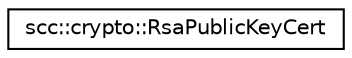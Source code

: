 digraph "Graphical Class Hierarchy"
{
 // LATEX_PDF_SIZE
  edge [fontname="Helvetica",fontsize="10",labelfontname="Helvetica",labelfontsize="10"];
  node [fontname="Helvetica",fontsize="10",shape=record];
  rankdir="LR";
  Node0 [label="scc::crypto::RsaPublicKeyCert",height=0.2,width=0.4,color="black", fillcolor="white", style="filled",URL="$d8/d51/structscc_1_1crypto_1_1RsaPublicKeyCert.html",tooltip="RSA public key certificate."];
}
